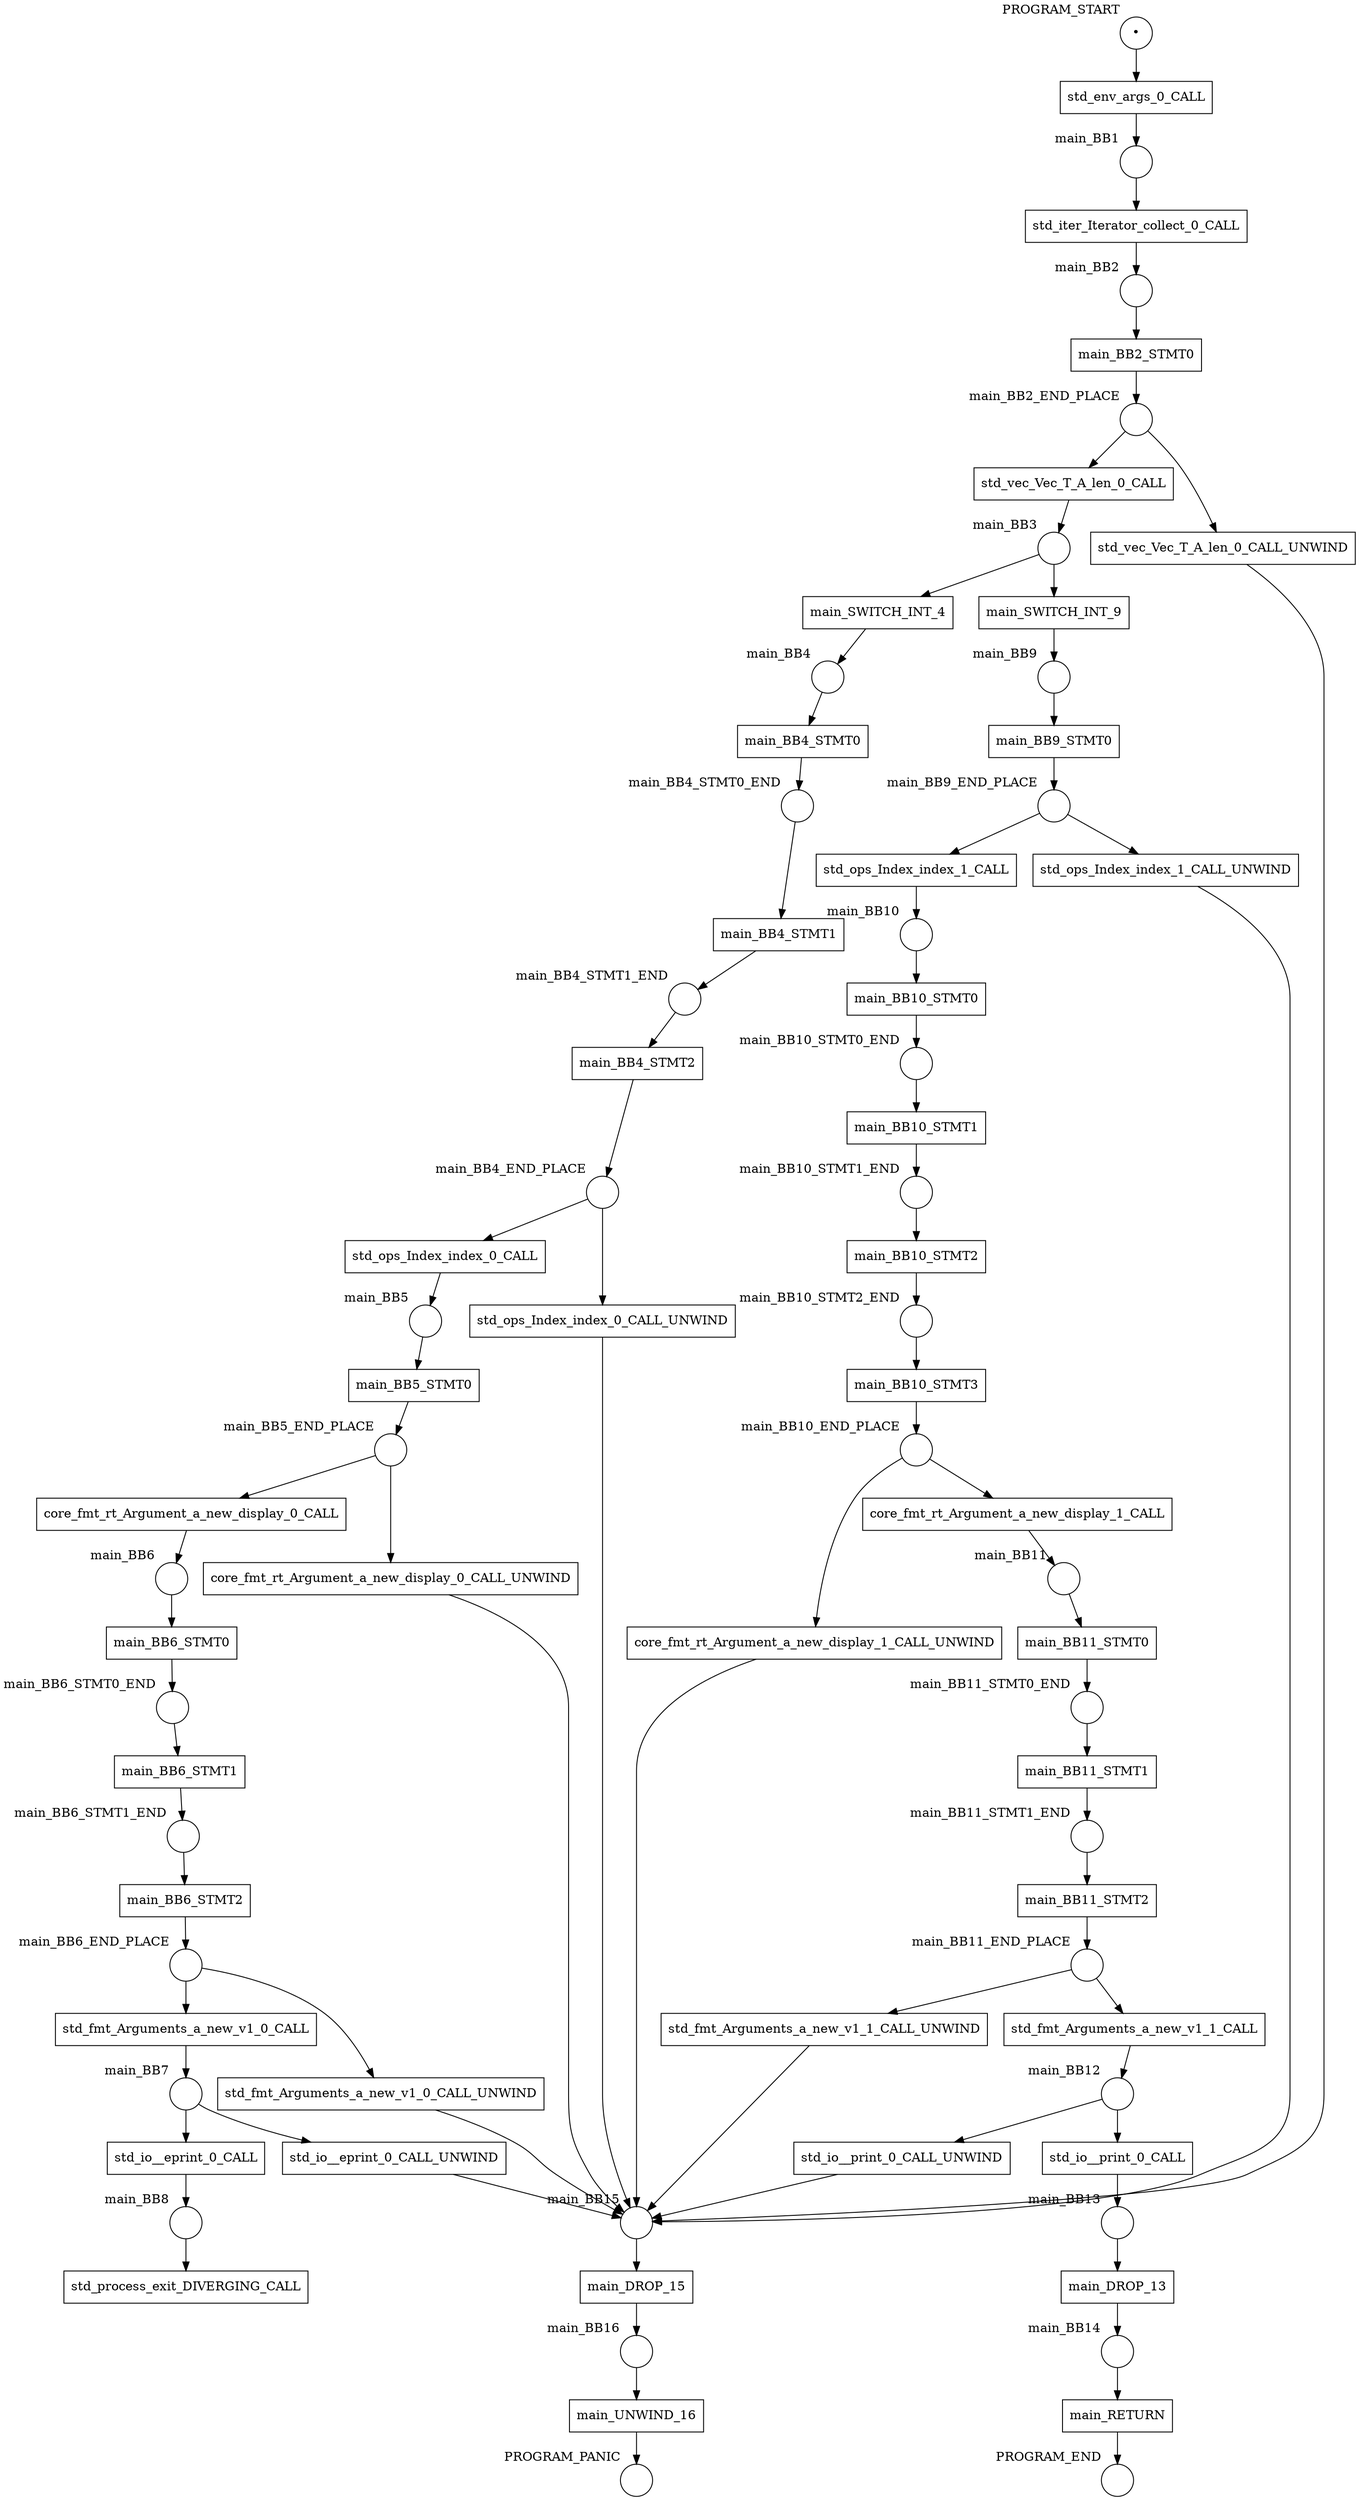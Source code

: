 digraph petrinet {
    PROGRAM_END [shape="circle" xlabel="PROGRAM_END" label=""];
    PROGRAM_PANIC [shape="circle" xlabel="PROGRAM_PANIC" label=""];
    PROGRAM_START [shape="circle" xlabel="PROGRAM_START" label="•"];
    main_BB1 [shape="circle" xlabel="main_BB1" label=""];
    main_BB10 [shape="circle" xlabel="main_BB10" label=""];
    main_BB10_END_PLACE [shape="circle" xlabel="main_BB10_END_PLACE" label=""];
    main_BB10_STMT0_END [shape="circle" xlabel="main_BB10_STMT0_END" label=""];
    main_BB10_STMT1_END [shape="circle" xlabel="main_BB10_STMT1_END" label=""];
    main_BB10_STMT2_END [shape="circle" xlabel="main_BB10_STMT2_END" label=""];
    main_BB11 [shape="circle" xlabel="main_BB11" label=""];
    main_BB11_END_PLACE [shape="circle" xlabel="main_BB11_END_PLACE" label=""];
    main_BB11_STMT0_END [shape="circle" xlabel="main_BB11_STMT0_END" label=""];
    main_BB11_STMT1_END [shape="circle" xlabel="main_BB11_STMT1_END" label=""];
    main_BB12 [shape="circle" xlabel="main_BB12" label=""];
    main_BB13 [shape="circle" xlabel="main_BB13" label=""];
    main_BB14 [shape="circle" xlabel="main_BB14" label=""];
    main_BB15 [shape="circle" xlabel="main_BB15" label=""];
    main_BB16 [shape="circle" xlabel="main_BB16" label=""];
    main_BB2 [shape="circle" xlabel="main_BB2" label=""];
    main_BB2_END_PLACE [shape="circle" xlabel="main_BB2_END_PLACE" label=""];
    main_BB3 [shape="circle" xlabel="main_BB3" label=""];
    main_BB4 [shape="circle" xlabel="main_BB4" label=""];
    main_BB4_END_PLACE [shape="circle" xlabel="main_BB4_END_PLACE" label=""];
    main_BB4_STMT0_END [shape="circle" xlabel="main_BB4_STMT0_END" label=""];
    main_BB4_STMT1_END [shape="circle" xlabel="main_BB4_STMT1_END" label=""];
    main_BB5 [shape="circle" xlabel="main_BB5" label=""];
    main_BB5_END_PLACE [shape="circle" xlabel="main_BB5_END_PLACE" label=""];
    main_BB6 [shape="circle" xlabel="main_BB6" label=""];
    main_BB6_END_PLACE [shape="circle" xlabel="main_BB6_END_PLACE" label=""];
    main_BB6_STMT0_END [shape="circle" xlabel="main_BB6_STMT0_END" label=""];
    main_BB6_STMT1_END [shape="circle" xlabel="main_BB6_STMT1_END" label=""];
    main_BB7 [shape="circle" xlabel="main_BB7" label=""];
    main_BB8 [shape="circle" xlabel="main_BB8" label=""];
    main_BB9 [shape="circle" xlabel="main_BB9" label=""];
    main_BB9_END_PLACE [shape="circle" xlabel="main_BB9_END_PLACE" label=""];
    core_fmt_rt_Argument_a_new_display_0_CALL [shape="box" xlabel="" label="core_fmt_rt_Argument_a_new_display_0_CALL"];
    core_fmt_rt_Argument_a_new_display_0_CALL_UNWIND [shape="box" xlabel="" label="core_fmt_rt_Argument_a_new_display_0_CALL_UNWIND"];
    core_fmt_rt_Argument_a_new_display_1_CALL [shape="box" xlabel="" label="core_fmt_rt_Argument_a_new_display_1_CALL"];
    core_fmt_rt_Argument_a_new_display_1_CALL_UNWIND [shape="box" xlabel="" label="core_fmt_rt_Argument_a_new_display_1_CALL_UNWIND"];
    main_BB10_STMT0 [shape="box" xlabel="" label="main_BB10_STMT0"];
    main_BB10_STMT1 [shape="box" xlabel="" label="main_BB10_STMT1"];
    main_BB10_STMT2 [shape="box" xlabel="" label="main_BB10_STMT2"];
    main_BB10_STMT3 [shape="box" xlabel="" label="main_BB10_STMT3"];
    main_BB11_STMT0 [shape="box" xlabel="" label="main_BB11_STMT0"];
    main_BB11_STMT1 [shape="box" xlabel="" label="main_BB11_STMT1"];
    main_BB11_STMT2 [shape="box" xlabel="" label="main_BB11_STMT2"];
    main_BB2_STMT0 [shape="box" xlabel="" label="main_BB2_STMT0"];
    main_BB4_STMT0 [shape="box" xlabel="" label="main_BB4_STMT0"];
    main_BB4_STMT1 [shape="box" xlabel="" label="main_BB4_STMT1"];
    main_BB4_STMT2 [shape="box" xlabel="" label="main_BB4_STMT2"];
    main_BB5_STMT0 [shape="box" xlabel="" label="main_BB5_STMT0"];
    main_BB6_STMT0 [shape="box" xlabel="" label="main_BB6_STMT0"];
    main_BB6_STMT1 [shape="box" xlabel="" label="main_BB6_STMT1"];
    main_BB6_STMT2 [shape="box" xlabel="" label="main_BB6_STMT2"];
    main_BB9_STMT0 [shape="box" xlabel="" label="main_BB9_STMT0"];
    main_DROP_13 [shape="box" xlabel="" label="main_DROP_13"];
    main_DROP_15 [shape="box" xlabel="" label="main_DROP_15"];
    main_RETURN [shape="box" xlabel="" label="main_RETURN"];
    main_SWITCH_INT_4 [shape="box" xlabel="" label="main_SWITCH_INT_4"];
    main_SWITCH_INT_9 [shape="box" xlabel="" label="main_SWITCH_INT_9"];
    main_UNWIND_16 [shape="box" xlabel="" label="main_UNWIND_16"];
    std_env_args_0_CALL [shape="box" xlabel="" label="std_env_args_0_CALL"];
    std_fmt_Arguments_a_new_v1_0_CALL [shape="box" xlabel="" label="std_fmt_Arguments_a_new_v1_0_CALL"];
    std_fmt_Arguments_a_new_v1_0_CALL_UNWIND [shape="box" xlabel="" label="std_fmt_Arguments_a_new_v1_0_CALL_UNWIND"];
    std_fmt_Arguments_a_new_v1_1_CALL [shape="box" xlabel="" label="std_fmt_Arguments_a_new_v1_1_CALL"];
    std_fmt_Arguments_a_new_v1_1_CALL_UNWIND [shape="box" xlabel="" label="std_fmt_Arguments_a_new_v1_1_CALL_UNWIND"];
    std_io__eprint_0_CALL [shape="box" xlabel="" label="std_io__eprint_0_CALL"];
    std_io__eprint_0_CALL_UNWIND [shape="box" xlabel="" label="std_io__eprint_0_CALL_UNWIND"];
    std_io__print_0_CALL [shape="box" xlabel="" label="std_io__print_0_CALL"];
    std_io__print_0_CALL_UNWIND [shape="box" xlabel="" label="std_io__print_0_CALL_UNWIND"];
    std_iter_Iterator_collect_0_CALL [shape="box" xlabel="" label="std_iter_Iterator_collect_0_CALL"];
    std_ops_Index_index_0_CALL [shape="box" xlabel="" label="std_ops_Index_index_0_CALL"];
    std_ops_Index_index_0_CALL_UNWIND [shape="box" xlabel="" label="std_ops_Index_index_0_CALL_UNWIND"];
    std_ops_Index_index_1_CALL [shape="box" xlabel="" label="std_ops_Index_index_1_CALL"];
    std_ops_Index_index_1_CALL_UNWIND [shape="box" xlabel="" label="std_ops_Index_index_1_CALL_UNWIND"];
    std_process_exit_DIVERGING_CALL [shape="box" xlabel="" label="std_process_exit_DIVERGING_CALL"];
    std_vec_Vec_T_A_len_0_CALL [shape="box" xlabel="" label="std_vec_Vec_T_A_len_0_CALL"];
    std_vec_Vec_T_A_len_0_CALL_UNWIND [shape="box" xlabel="" label="std_vec_Vec_T_A_len_0_CALL_UNWIND"];
    PROGRAM_START -> std_env_args_0_CALL;
    main_BB1 -> std_iter_Iterator_collect_0_CALL;
    main_BB10 -> main_BB10_STMT0;
    main_BB10_END_PLACE -> core_fmt_rt_Argument_a_new_display_1_CALL;
    main_BB10_END_PLACE -> core_fmt_rt_Argument_a_new_display_1_CALL_UNWIND;
    main_BB10_STMT0_END -> main_BB10_STMT1;
    main_BB10_STMT1_END -> main_BB10_STMT2;
    main_BB10_STMT2_END -> main_BB10_STMT3;
    main_BB11 -> main_BB11_STMT0;
    main_BB11_END_PLACE -> std_fmt_Arguments_a_new_v1_1_CALL;
    main_BB11_END_PLACE -> std_fmt_Arguments_a_new_v1_1_CALL_UNWIND;
    main_BB11_STMT0_END -> main_BB11_STMT1;
    main_BB11_STMT1_END -> main_BB11_STMT2;
    main_BB12 -> std_io__print_0_CALL;
    main_BB12 -> std_io__print_0_CALL_UNWIND;
    main_BB13 -> main_DROP_13;
    main_BB14 -> main_RETURN;
    main_BB15 -> main_DROP_15;
    main_BB16 -> main_UNWIND_16;
    main_BB2 -> main_BB2_STMT0;
    main_BB2_END_PLACE -> std_vec_Vec_T_A_len_0_CALL;
    main_BB2_END_PLACE -> std_vec_Vec_T_A_len_0_CALL_UNWIND;
    main_BB3 -> main_SWITCH_INT_4;
    main_BB3 -> main_SWITCH_INT_9;
    main_BB4 -> main_BB4_STMT0;
    main_BB4_END_PLACE -> std_ops_Index_index_0_CALL;
    main_BB4_END_PLACE -> std_ops_Index_index_0_CALL_UNWIND;
    main_BB4_STMT0_END -> main_BB4_STMT1;
    main_BB4_STMT1_END -> main_BB4_STMT2;
    main_BB5 -> main_BB5_STMT0;
    main_BB5_END_PLACE -> core_fmt_rt_Argument_a_new_display_0_CALL;
    main_BB5_END_PLACE -> core_fmt_rt_Argument_a_new_display_0_CALL_UNWIND;
    main_BB6 -> main_BB6_STMT0;
    main_BB6_END_PLACE -> std_fmt_Arguments_a_new_v1_0_CALL;
    main_BB6_END_PLACE -> std_fmt_Arguments_a_new_v1_0_CALL_UNWIND;
    main_BB6_STMT0_END -> main_BB6_STMT1;
    main_BB6_STMT1_END -> main_BB6_STMT2;
    main_BB7 -> std_io__eprint_0_CALL;
    main_BB7 -> std_io__eprint_0_CALL_UNWIND;
    main_BB8 -> std_process_exit_DIVERGING_CALL;
    main_BB9 -> main_BB9_STMT0;
    main_BB9_END_PLACE -> std_ops_Index_index_1_CALL;
    main_BB9_END_PLACE -> std_ops_Index_index_1_CALL_UNWIND;
    core_fmt_rt_Argument_a_new_display_0_CALL -> main_BB6;
    core_fmt_rt_Argument_a_new_display_0_CALL_UNWIND -> main_BB15;
    core_fmt_rt_Argument_a_new_display_1_CALL -> main_BB11;
    core_fmt_rt_Argument_a_new_display_1_CALL_UNWIND -> main_BB15;
    main_BB10_STMT0 -> main_BB10_STMT0_END;
    main_BB10_STMT1 -> main_BB10_STMT1_END;
    main_BB10_STMT2 -> main_BB10_STMT2_END;
    main_BB10_STMT3 -> main_BB10_END_PLACE;
    main_BB11_STMT0 -> main_BB11_STMT0_END;
    main_BB11_STMT1 -> main_BB11_STMT1_END;
    main_BB11_STMT2 -> main_BB11_END_PLACE;
    main_BB2_STMT0 -> main_BB2_END_PLACE;
    main_BB4_STMT0 -> main_BB4_STMT0_END;
    main_BB4_STMT1 -> main_BB4_STMT1_END;
    main_BB4_STMT2 -> main_BB4_END_PLACE;
    main_BB5_STMT0 -> main_BB5_END_PLACE;
    main_BB6_STMT0 -> main_BB6_STMT0_END;
    main_BB6_STMT1 -> main_BB6_STMT1_END;
    main_BB6_STMT2 -> main_BB6_END_PLACE;
    main_BB9_STMT0 -> main_BB9_END_PLACE;
    main_DROP_13 -> main_BB14;
    main_DROP_15 -> main_BB16;
    main_RETURN -> PROGRAM_END;
    main_SWITCH_INT_4 -> main_BB4;
    main_SWITCH_INT_9 -> main_BB9;
    main_UNWIND_16 -> PROGRAM_PANIC;
    std_env_args_0_CALL -> main_BB1;
    std_fmt_Arguments_a_new_v1_0_CALL -> main_BB7;
    std_fmt_Arguments_a_new_v1_0_CALL_UNWIND -> main_BB15;
    std_fmt_Arguments_a_new_v1_1_CALL -> main_BB12;
    std_fmt_Arguments_a_new_v1_1_CALL_UNWIND -> main_BB15;
    std_io__eprint_0_CALL -> main_BB8;
    std_io__eprint_0_CALL_UNWIND -> main_BB15;
    std_io__print_0_CALL -> main_BB13;
    std_io__print_0_CALL_UNWIND -> main_BB15;
    std_iter_Iterator_collect_0_CALL -> main_BB2;
    std_ops_Index_index_0_CALL -> main_BB5;
    std_ops_Index_index_0_CALL_UNWIND -> main_BB15;
    std_ops_Index_index_1_CALL -> main_BB10;
    std_ops_Index_index_1_CALL_UNWIND -> main_BB15;
    std_vec_Vec_T_A_len_0_CALL -> main_BB3;
    std_vec_Vec_T_A_len_0_CALL_UNWIND -> main_BB15;
}
